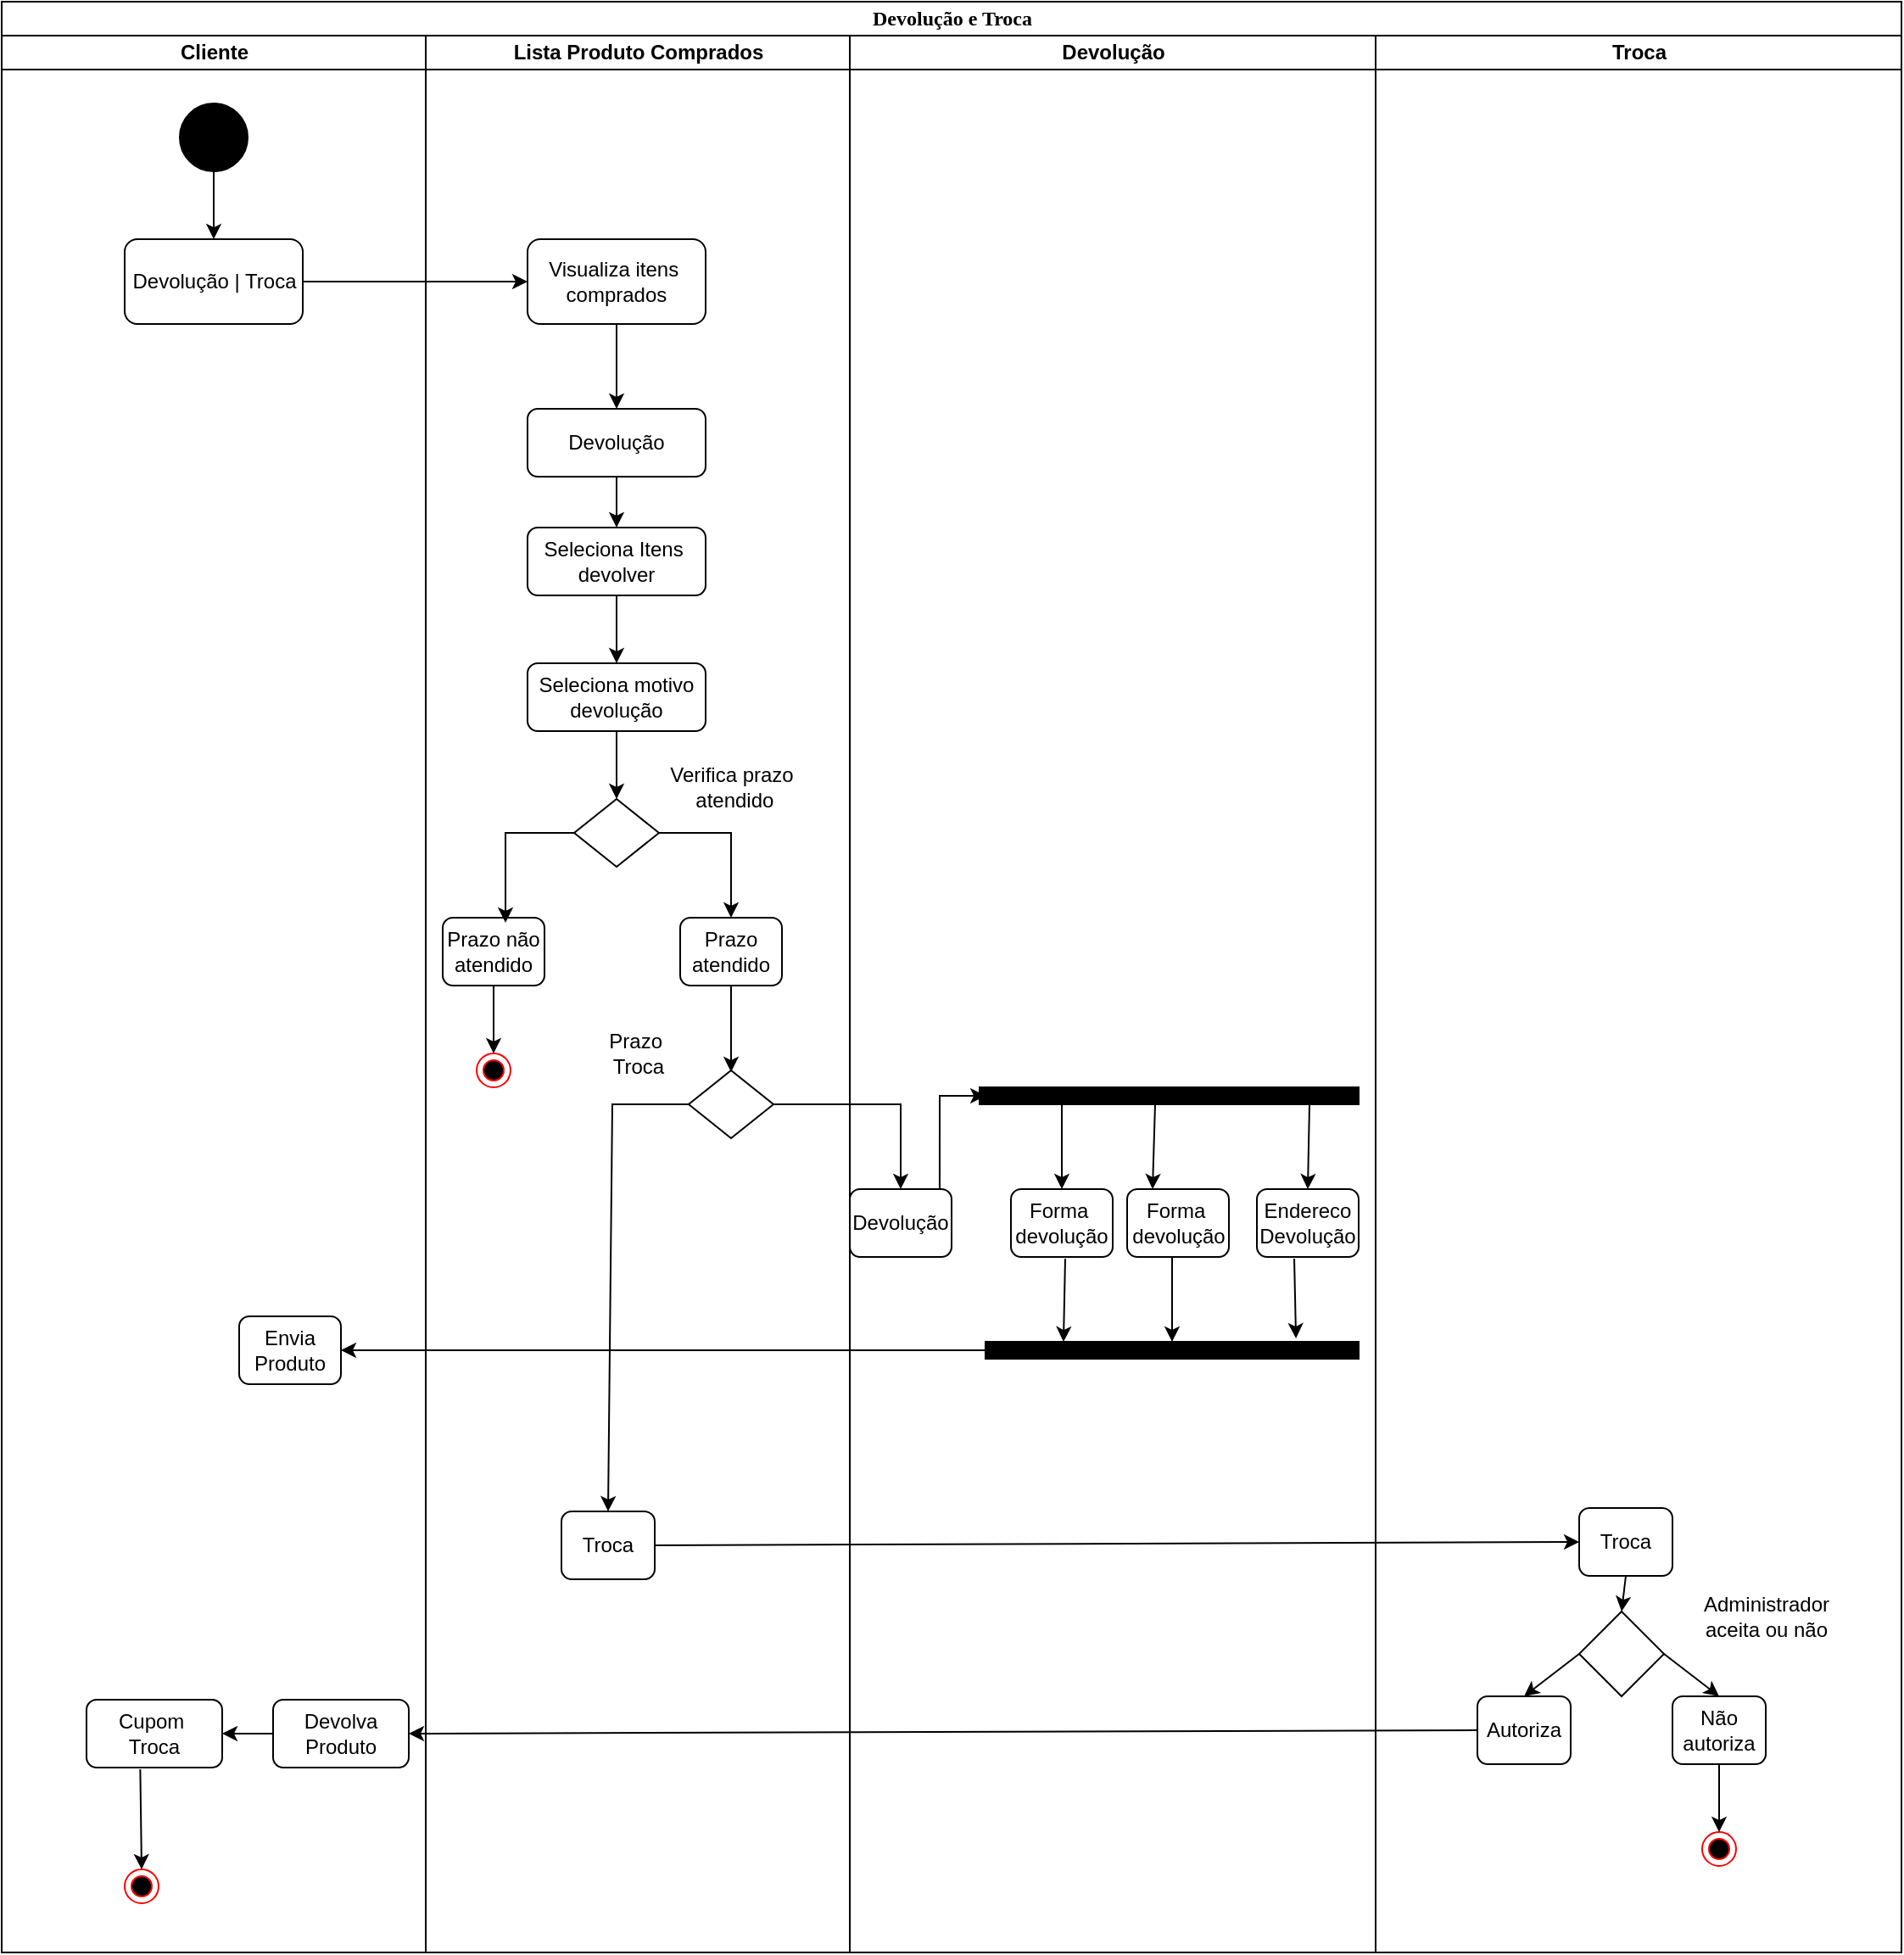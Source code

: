 <mxfile version="24.0.6" type="device">
  <diagram name="Page-1" id="0783ab3e-0a74-02c8-0abd-f7b4e66b4bec">
    <mxGraphModel dx="1185" dy="434" grid="1" gridSize="10" guides="1" tooltips="1" connect="1" arrows="1" fold="1" page="1" pageScale="1" pageWidth="850" pageHeight="1100" background="none" math="0" shadow="0">
      <root>
        <mxCell id="0" />
        <mxCell id="1" parent="0" />
        <mxCell id="1c1d494c118603dd-1" value="Devolução e Troca" style="swimlane;html=1;childLayout=stackLayout;startSize=20;rounded=0;shadow=0;comic=0;labelBackgroundColor=none;strokeWidth=1;fontFamily=Verdana;fontSize=12;align=center;" parent="1" vertex="1">
          <mxGeometry x="40" y="19" width="1120" height="1150" as="geometry" />
        </mxCell>
        <mxCell id="1c1d494c118603dd-2" value="Cliente" style="swimlane;html=1;startSize=20;" parent="1c1d494c118603dd-1" vertex="1">
          <mxGeometry y="20" width="250" height="1130" as="geometry" />
        </mxCell>
        <mxCell id="60571a20871a0731-4" value="" style="ellipse;whiteSpace=wrap;html=1;rounded=0;shadow=0;comic=0;labelBackgroundColor=none;strokeWidth=1;fillColor=#000000;fontFamily=Verdana;fontSize=12;align=center;" parent="1c1d494c118603dd-2" vertex="1">
          <mxGeometry x="105" y="40" width="40" height="40" as="geometry" />
        </mxCell>
        <mxCell id="VEcUwdjuasm5JPgcqeDc-2" value="Devolução | Troca" style="rounded=1;whiteSpace=wrap;html=1;" parent="1c1d494c118603dd-2" vertex="1">
          <mxGeometry x="72.5" y="120" width="105" height="50" as="geometry" />
        </mxCell>
        <mxCell id="VEcUwdjuasm5JPgcqeDc-3" value="" style="endArrow=classic;html=1;rounded=0;exitX=0.5;exitY=1;exitDx=0;exitDy=0;entryX=0.5;entryY=0;entryDx=0;entryDy=0;" parent="1c1d494c118603dd-2" source="60571a20871a0731-4" target="VEcUwdjuasm5JPgcqeDc-2" edge="1">
          <mxGeometry width="50" height="50" relative="1" as="geometry">
            <mxPoint x="360" y="150" as="sourcePoint" />
            <mxPoint x="410" y="100" as="targetPoint" />
          </mxGeometry>
        </mxCell>
        <mxCell id="VEcUwdjuasm5JPgcqeDc-54" value="&lt;div&gt;&lt;br&gt;&lt;/div&gt;Envia Produto&lt;div&gt;&lt;br&gt;&lt;/div&gt;" style="rounded=1;whiteSpace=wrap;html=1;" parent="1c1d494c118603dd-2" vertex="1">
          <mxGeometry x="140" y="755" width="60" height="40" as="geometry" />
        </mxCell>
        <mxCell id="VEcUwdjuasm5JPgcqeDc-94" value="Devolva Produto" style="rounded=1;whiteSpace=wrap;html=1;" parent="1c1d494c118603dd-2" vertex="1">
          <mxGeometry x="160" y="981" width="80" height="40" as="geometry" />
        </mxCell>
        <mxCell id="VEcUwdjuasm5JPgcqeDc-104" value="Cupom&amp;nbsp;&lt;div&gt;Troca&lt;/div&gt;" style="rounded=1;whiteSpace=wrap;html=1;" parent="1c1d494c118603dd-2" vertex="1">
          <mxGeometry x="50" y="981" width="80" height="40" as="geometry" />
        </mxCell>
        <mxCell id="VEcUwdjuasm5JPgcqeDc-105" value="" style="ellipse;html=1;shape=endState;fillColor=#000000;strokeColor=#ff0000;" parent="1c1d494c118603dd-2" vertex="1">
          <mxGeometry x="72.5" y="1081" width="20" height="20" as="geometry" />
        </mxCell>
        <mxCell id="VEcUwdjuasm5JPgcqeDc-106" value="" style="endArrow=classic;html=1;rounded=0;entryX=0.5;entryY=0;entryDx=0;entryDy=0;exitX=0.396;exitY=1.025;exitDx=0;exitDy=0;exitPerimeter=0;" parent="1c1d494c118603dd-2" source="VEcUwdjuasm5JPgcqeDc-104" target="VEcUwdjuasm5JPgcqeDc-105" edge="1">
          <mxGeometry width="50" height="50" relative="1" as="geometry">
            <mxPoint x="610" y="981" as="sourcePoint" />
            <mxPoint x="660" y="931" as="targetPoint" />
          </mxGeometry>
        </mxCell>
        <mxCell id="VEcUwdjuasm5JPgcqeDc-119" value="" style="endArrow=classic;html=1;rounded=0;entryX=1;entryY=0.5;entryDx=0;entryDy=0;exitX=0;exitY=0.5;exitDx=0;exitDy=0;" parent="1c1d494c118603dd-2" source="VEcUwdjuasm5JPgcqeDc-94" target="VEcUwdjuasm5JPgcqeDc-104" edge="1">
          <mxGeometry width="50" height="50" relative="1" as="geometry">
            <mxPoint x="530" y="891" as="sourcePoint" />
            <mxPoint x="580" y="841" as="targetPoint" />
          </mxGeometry>
        </mxCell>
        <mxCell id="1c1d494c118603dd-3" value="Lista Produto Comprados" style="swimlane;html=1;startSize=20;" parent="1c1d494c118603dd-1" vertex="1">
          <mxGeometry x="250" y="20" width="250" height="1130" as="geometry" />
        </mxCell>
        <mxCell id="VEcUwdjuasm5JPgcqeDc-8" value="Visualiza itens&amp;nbsp;&lt;div&gt;comprados&lt;/div&gt;" style="rounded=1;whiteSpace=wrap;html=1;" parent="1c1d494c118603dd-3" vertex="1">
          <mxGeometry x="60" y="120" width="105" height="50" as="geometry" />
        </mxCell>
        <mxCell id="VEcUwdjuasm5JPgcqeDc-10" value="Devolução" style="rounded=1;whiteSpace=wrap;html=1;" parent="1c1d494c118603dd-3" vertex="1">
          <mxGeometry x="60" y="220" width="105" height="40" as="geometry" />
        </mxCell>
        <mxCell id="VEcUwdjuasm5JPgcqeDc-11" value="" style="endArrow=classic;html=1;rounded=0;exitX=0.5;exitY=1;exitDx=0;exitDy=0;entryX=0.5;entryY=0;entryDx=0;entryDy=0;" parent="1c1d494c118603dd-3" source="VEcUwdjuasm5JPgcqeDc-8" target="VEcUwdjuasm5JPgcqeDc-10" edge="1">
          <mxGeometry width="50" height="50" relative="1" as="geometry">
            <mxPoint x="110" y="220" as="sourcePoint" />
            <mxPoint x="160" y="170" as="targetPoint" />
          </mxGeometry>
        </mxCell>
        <mxCell id="VEcUwdjuasm5JPgcqeDc-12" value="Seleciona Itens&amp;nbsp;&lt;div&gt;devolver&lt;/div&gt;" style="rounded=1;whiteSpace=wrap;html=1;" parent="1c1d494c118603dd-3" vertex="1">
          <mxGeometry x="60" y="290" width="105" height="40" as="geometry" />
        </mxCell>
        <mxCell id="VEcUwdjuasm5JPgcqeDc-14" value="" style="endArrow=classic;html=1;rounded=0;exitX=0.5;exitY=1;exitDx=0;exitDy=0;entryX=0.5;entryY=0;entryDx=0;entryDy=0;" parent="1c1d494c118603dd-3" source="VEcUwdjuasm5JPgcqeDc-10" target="VEcUwdjuasm5JPgcqeDc-12" edge="1">
          <mxGeometry width="50" height="50" relative="1" as="geometry">
            <mxPoint x="123" y="180" as="sourcePoint" />
            <mxPoint x="123" y="230" as="targetPoint" />
          </mxGeometry>
        </mxCell>
        <mxCell id="VEcUwdjuasm5JPgcqeDc-15" value="Seleciona motivo&lt;div&gt;devolução&lt;/div&gt;" style="rounded=1;whiteSpace=wrap;html=1;" parent="1c1d494c118603dd-3" vertex="1">
          <mxGeometry x="60" y="370" width="105" height="40" as="geometry" />
        </mxCell>
        <mxCell id="VEcUwdjuasm5JPgcqeDc-16" value="" style="endArrow=classic;html=1;rounded=0;entryX=0.5;entryY=0;entryDx=0;entryDy=0;exitX=0.5;exitY=1;exitDx=0;exitDy=0;" parent="1c1d494c118603dd-3" source="VEcUwdjuasm5JPgcqeDc-12" target="VEcUwdjuasm5JPgcqeDc-15" edge="1">
          <mxGeometry width="50" height="50" relative="1" as="geometry">
            <mxPoint x="110" y="340" as="sourcePoint" />
            <mxPoint x="160" y="290" as="targetPoint" />
          </mxGeometry>
        </mxCell>
        <mxCell id="VEcUwdjuasm5JPgcqeDc-17" value="" style="rhombus;whiteSpace=wrap;html=1;" parent="1c1d494c118603dd-3" vertex="1">
          <mxGeometry x="87.5" y="450" width="50" height="40" as="geometry" />
        </mxCell>
        <mxCell id="VEcUwdjuasm5JPgcqeDc-18" value="" style="endArrow=classic;html=1;rounded=0;exitX=0.5;exitY=1;exitDx=0;exitDy=0;entryX=0.5;entryY=0;entryDx=0;entryDy=0;" parent="1c1d494c118603dd-3" source="VEcUwdjuasm5JPgcqeDc-15" target="VEcUwdjuasm5JPgcqeDc-17" edge="1">
          <mxGeometry width="50" height="50" relative="1" as="geometry">
            <mxPoint x="110" y="340" as="sourcePoint" />
            <mxPoint x="160" y="290" as="targetPoint" />
          </mxGeometry>
        </mxCell>
        <mxCell id="VEcUwdjuasm5JPgcqeDc-20" value="Prazo atendido" style="rounded=1;whiteSpace=wrap;html=1;" parent="1c1d494c118603dd-3" vertex="1">
          <mxGeometry x="150" y="520" width="60" height="40" as="geometry" />
        </mxCell>
        <mxCell id="VEcUwdjuasm5JPgcqeDc-21" value="Prazo não atendido" style="rounded=1;whiteSpace=wrap;html=1;" parent="1c1d494c118603dd-3" vertex="1">
          <mxGeometry x="10" y="520" width="60" height="40" as="geometry" />
        </mxCell>
        <mxCell id="VEcUwdjuasm5JPgcqeDc-22" value="" style="endArrow=classic;html=1;rounded=0;entryX=0.5;entryY=0;entryDx=0;entryDy=0;exitX=1;exitY=0.5;exitDx=0;exitDy=0;" parent="1c1d494c118603dd-3" source="VEcUwdjuasm5JPgcqeDc-17" target="VEcUwdjuasm5JPgcqeDc-20" edge="1">
          <mxGeometry width="50" height="50" relative="1" as="geometry">
            <mxPoint x="110" y="520" as="sourcePoint" />
            <mxPoint x="160" y="470" as="targetPoint" />
            <Array as="points">
              <mxPoint x="180" y="470" />
            </Array>
          </mxGeometry>
        </mxCell>
        <mxCell id="VEcUwdjuasm5JPgcqeDc-23" value="" style="endArrow=classic;html=1;rounded=0;entryX=0.617;entryY=0.075;entryDx=0;entryDy=0;entryPerimeter=0;exitX=0;exitY=0.5;exitDx=0;exitDy=0;" parent="1c1d494c118603dd-3" source="VEcUwdjuasm5JPgcqeDc-17" target="VEcUwdjuasm5JPgcqeDc-21" edge="1">
          <mxGeometry width="50" height="50" relative="1" as="geometry">
            <mxPoint x="110" y="520" as="sourcePoint" />
            <mxPoint x="160" y="470" as="targetPoint" />
            <Array as="points">
              <mxPoint x="47" y="470" />
            </Array>
          </mxGeometry>
        </mxCell>
        <mxCell id="VEcUwdjuasm5JPgcqeDc-24" value="Verifica prazo&lt;div&gt;&amp;nbsp;atendido&lt;/div&gt;" style="text;html=1;align=center;verticalAlign=middle;resizable=0;points=[];autosize=1;strokeColor=none;fillColor=none;" parent="1c1d494c118603dd-3" vertex="1">
          <mxGeometry x="130" y="423" width="100" height="40" as="geometry" />
        </mxCell>
        <mxCell id="VEcUwdjuasm5JPgcqeDc-25" value="" style="ellipse;html=1;shape=endState;fillColor=#000000;strokeColor=#ff0000;" parent="1c1d494c118603dd-3" vertex="1">
          <mxGeometry x="30" y="600" width="20" height="20" as="geometry" />
        </mxCell>
        <mxCell id="VEcUwdjuasm5JPgcqeDc-26" value="" style="endArrow=classic;html=1;rounded=0;exitX=0.5;exitY=1;exitDx=0;exitDy=0;entryX=0.5;entryY=0;entryDx=0;entryDy=0;" parent="1c1d494c118603dd-3" source="VEcUwdjuasm5JPgcqeDc-21" target="VEcUwdjuasm5JPgcqeDc-25" edge="1">
          <mxGeometry width="50" height="50" relative="1" as="geometry">
            <mxPoint x="110" y="670" as="sourcePoint" />
            <mxPoint x="160" y="620" as="targetPoint" />
          </mxGeometry>
        </mxCell>
        <mxCell id="VEcUwdjuasm5JPgcqeDc-28" value="Troca" style="rounded=1;whiteSpace=wrap;html=1;" parent="1c1d494c118603dd-3" vertex="1">
          <mxGeometry x="80" y="870" width="55" height="40" as="geometry" />
        </mxCell>
        <mxCell id="VEcUwdjuasm5JPgcqeDc-30" value="" style="rhombus;whiteSpace=wrap;html=1;" parent="1c1d494c118603dd-3" vertex="1">
          <mxGeometry x="155" y="610" width="50" height="40" as="geometry" />
        </mxCell>
        <mxCell id="VEcUwdjuasm5JPgcqeDc-32" value="" style="endArrow=classic;html=1;rounded=0;entryX=0.5;entryY=0;entryDx=0;entryDy=0;exitX=0;exitY=0.5;exitDx=0;exitDy=0;" parent="1c1d494c118603dd-3" source="VEcUwdjuasm5JPgcqeDc-30" target="VEcUwdjuasm5JPgcqeDc-28" edge="1">
          <mxGeometry width="50" height="50" relative="1" as="geometry">
            <mxPoint x="150" y="580" as="sourcePoint" />
            <mxPoint x="200" y="530" as="targetPoint" />
            <Array as="points">
              <mxPoint x="110" y="630" />
            </Array>
          </mxGeometry>
        </mxCell>
        <mxCell id="VEcUwdjuasm5JPgcqeDc-56" value="Prazo&amp;nbsp;&lt;div&gt;Troca&lt;/div&gt;" style="text;html=1;align=center;verticalAlign=middle;resizable=0;points=[];autosize=1;strokeColor=none;fillColor=none;" parent="1c1d494c118603dd-3" vertex="1">
          <mxGeometry x="95" y="580" width="60" height="40" as="geometry" />
        </mxCell>
        <mxCell id="1c1d494c118603dd-4" value="Devolução" style="swimlane;html=1;startSize=20;" parent="1c1d494c118603dd-1" vertex="1">
          <mxGeometry x="500" y="20" width="310" height="1130" as="geometry" />
        </mxCell>
        <mxCell id="VEcUwdjuasm5JPgcqeDc-29" value="Devolução" style="rounded=1;whiteSpace=wrap;html=1;" parent="1c1d494c118603dd-4" vertex="1">
          <mxGeometry y="680" width="60" height="40" as="geometry" />
        </mxCell>
        <mxCell id="VEcUwdjuasm5JPgcqeDc-34" value="" style="endArrow=classic;html=1;rounded=0;exitX=0.883;exitY=0;exitDx=0;exitDy=0;exitPerimeter=0;entryX=0.016;entryY=0.5;entryDx=0;entryDy=0;entryPerimeter=0;" parent="1c1d494c118603dd-4" source="VEcUwdjuasm5JPgcqeDc-29" target="VEcUwdjuasm5JPgcqeDc-40" edge="1">
          <mxGeometry width="50" height="50" relative="1" as="geometry">
            <mxPoint x="-100" y="700" as="sourcePoint" />
            <mxPoint x="70" y="620" as="targetPoint" />
            <Array as="points">
              <mxPoint x="53" y="625" />
            </Array>
          </mxGeometry>
        </mxCell>
        <mxCell id="VEcUwdjuasm5JPgcqeDc-37" value="&lt;div&gt;&lt;br&gt;&lt;/div&gt;Forma&amp;nbsp;&lt;div&gt;devolução&lt;/div&gt;&lt;div&gt;&lt;br&gt;&lt;/div&gt;" style="rounded=1;whiteSpace=wrap;html=1;" parent="1c1d494c118603dd-4" vertex="1">
          <mxGeometry x="95" y="680" width="60" height="40" as="geometry" />
        </mxCell>
        <mxCell id="VEcUwdjuasm5JPgcqeDc-40" value="" style="whiteSpace=wrap;html=1;rounded=0;shadow=0;comic=0;labelBackgroundColor=none;strokeWidth=1;fillColor=#000000;fontFamily=Verdana;fontSize=12;align=center;rotation=0;" parent="1c1d494c118603dd-4" vertex="1">
          <mxGeometry x="76.5" y="620" width="223.5" height="10" as="geometry" />
        </mxCell>
        <mxCell id="VEcUwdjuasm5JPgcqeDc-41" value="" style="whiteSpace=wrap;html=1;rounded=0;shadow=0;comic=0;labelBackgroundColor=none;strokeWidth=1;fillColor=#000000;fontFamily=Verdana;fontSize=12;align=center;rotation=0;" parent="1c1d494c118603dd-4" vertex="1">
          <mxGeometry x="80" y="770" width="220" height="10" as="geometry" />
        </mxCell>
        <mxCell id="VEcUwdjuasm5JPgcqeDc-42" value="&lt;div&gt;&lt;br&gt;&lt;/div&gt;Forma&amp;nbsp;&lt;div&gt;devolução&lt;/div&gt;&lt;div&gt;&lt;br&gt;&lt;/div&gt;" style="rounded=1;whiteSpace=wrap;html=1;" parent="1c1d494c118603dd-4" vertex="1">
          <mxGeometry x="163.5" y="680" width="60" height="40" as="geometry" />
        </mxCell>
        <mxCell id="VEcUwdjuasm5JPgcqeDc-44" value="&lt;div&gt;Endereco&lt;/div&gt;&lt;div&gt;Devolução&lt;/div&gt;" style="rounded=1;whiteSpace=wrap;html=1;" parent="1c1d494c118603dd-4" vertex="1">
          <mxGeometry x="240" y="680" width="60" height="40" as="geometry" />
        </mxCell>
        <mxCell id="VEcUwdjuasm5JPgcqeDc-48" value="" style="endArrow=classic;html=1;rounded=0;exitX=0.217;exitY=0.9;exitDx=0;exitDy=0;entryX=0.5;entryY=0;entryDx=0;entryDy=0;exitPerimeter=0;" parent="1c1d494c118603dd-4" source="VEcUwdjuasm5JPgcqeDc-40" target="VEcUwdjuasm5JPgcqeDc-37" edge="1">
          <mxGeometry width="50" height="50" relative="1" as="geometry">
            <mxPoint x="-60" y="570" as="sourcePoint" />
            <mxPoint x="-60" y="620" as="targetPoint" />
          </mxGeometry>
        </mxCell>
        <mxCell id="VEcUwdjuasm5JPgcqeDc-50" value="" style="endArrow=classic;html=1;rounded=0;entryX=0.25;entryY=0;entryDx=0;entryDy=0;" parent="1c1d494c118603dd-4" target="VEcUwdjuasm5JPgcqeDc-42" edge="1">
          <mxGeometry width="50" height="50" relative="1" as="geometry">
            <mxPoint x="180" y="630" as="sourcePoint" />
            <mxPoint x="180" y="670" as="targetPoint" />
          </mxGeometry>
        </mxCell>
        <mxCell id="VEcUwdjuasm5JPgcqeDc-51" value="" style="endArrow=classic;html=1;rounded=0;entryX=0.5;entryY=0;entryDx=0;entryDy=0;entryPerimeter=0;" parent="1c1d494c118603dd-4" target="VEcUwdjuasm5JPgcqeDc-41" edge="1">
          <mxGeometry width="50" height="50" relative="1" as="geometry">
            <mxPoint x="190" y="720" as="sourcePoint" />
            <mxPoint x="190" y="750" as="targetPoint" />
          </mxGeometry>
        </mxCell>
        <mxCell id="VEcUwdjuasm5JPgcqeDc-52" value="" style="endArrow=classic;html=1;rounded=0;entryX=0.25;entryY=0;entryDx=0;entryDy=0;" parent="1c1d494c118603dd-4" edge="1">
          <mxGeometry width="50" height="50" relative="1" as="geometry">
            <mxPoint x="271" y="630" as="sourcePoint" />
            <mxPoint x="270" y="680" as="targetPoint" />
          </mxGeometry>
        </mxCell>
        <mxCell id="VEcUwdjuasm5JPgcqeDc-53" value="" style="endArrow=classic;html=1;rounded=0;entryX=0.832;entryY=-0.2;entryDx=0;entryDy=0;entryPerimeter=0;exitX=0.367;exitY=1.025;exitDx=0;exitDy=0;exitPerimeter=0;" parent="1c1d494c118603dd-4" source="VEcUwdjuasm5JPgcqeDc-44" target="VEcUwdjuasm5JPgcqeDc-41" edge="1">
          <mxGeometry width="50" height="50" relative="1" as="geometry">
            <mxPoint x="281" y="640" as="sourcePoint" />
            <mxPoint x="280" y="690" as="targetPoint" />
          </mxGeometry>
        </mxCell>
        <mxCell id="VEcUwdjuasm5JPgcqeDc-9" value="" style="endArrow=classic;html=1;rounded=0;exitX=1;exitY=0.5;exitDx=0;exitDy=0;entryX=0;entryY=0.5;entryDx=0;entryDy=0;" parent="1c1d494c118603dd-1" source="VEcUwdjuasm5JPgcqeDc-2" target="VEcUwdjuasm5JPgcqeDc-8" edge="1">
          <mxGeometry width="50" height="50" relative="1" as="geometry">
            <mxPoint x="360" y="120" as="sourcePoint" />
            <mxPoint x="410" y="70" as="targetPoint" />
          </mxGeometry>
        </mxCell>
        <mxCell id="VEcUwdjuasm5JPgcqeDc-31" value="" style="endArrow=classic;html=1;rounded=0;entryX=0.5;entryY=0;entryDx=0;entryDy=0;exitX=1;exitY=0.5;exitDx=0;exitDy=0;" parent="1c1d494c118603dd-1" source="VEcUwdjuasm5JPgcqeDc-30" target="VEcUwdjuasm5JPgcqeDc-29" edge="1">
          <mxGeometry width="50" height="50" relative="1" as="geometry">
            <mxPoint x="400" y="600" as="sourcePoint" />
            <mxPoint x="450" y="550" as="targetPoint" />
            <Array as="points">
              <mxPoint x="530" y="650" />
            </Array>
          </mxGeometry>
        </mxCell>
        <mxCell id="VEcUwdjuasm5JPgcqeDc-55" value="" style="endArrow=classic;html=1;rounded=0;exitX=0;exitY=0.5;exitDx=0;exitDy=0;entryX=1;entryY=0.5;entryDx=0;entryDy=0;" parent="1c1d494c118603dd-1" source="VEcUwdjuasm5JPgcqeDc-41" target="VEcUwdjuasm5JPgcqeDc-54" edge="1">
          <mxGeometry width="50" height="50" relative="1" as="geometry">
            <mxPoint x="440" y="590" as="sourcePoint" />
            <mxPoint x="440" y="640" as="targetPoint" />
          </mxGeometry>
        </mxCell>
        <mxCell id="VEcUwdjuasm5JPgcqeDc-84" value="" style="endArrow=classic;html=1;rounded=0;entryX=0;entryY=0.5;entryDx=0;entryDy=0;exitX=1;exitY=0.5;exitDx=0;exitDy=0;" parent="1c1d494c118603dd-1" source="VEcUwdjuasm5JPgcqeDc-28" target="VEcUwdjuasm5JPgcqeDc-83" edge="1">
          <mxGeometry width="50" height="50" relative="1" as="geometry">
            <mxPoint x="610" y="861" as="sourcePoint" />
            <mxPoint x="660" y="811" as="targetPoint" />
          </mxGeometry>
        </mxCell>
        <mxCell id="VEcUwdjuasm5JPgcqeDc-95" value="" style="endArrow=classic;html=1;rounded=0;entryX=1;entryY=0.5;entryDx=0;entryDy=0;exitX=0;exitY=0.5;exitDx=0;exitDy=0;" parent="1c1d494c118603dd-1" source="VEcUwdjuasm5JPgcqeDc-85" target="VEcUwdjuasm5JPgcqeDc-94" edge="1">
          <mxGeometry width="50" height="50" relative="1" as="geometry">
            <mxPoint x="610" y="1121" as="sourcePoint" />
            <mxPoint x="660" y="1071" as="targetPoint" />
          </mxGeometry>
        </mxCell>
        <mxCell id="VEcUwdjuasm5JPgcqeDc-70" value="Troca" style="swimlane;html=1;startSize=20;" parent="1c1d494c118603dd-1" vertex="1">
          <mxGeometry x="810" y="20" width="310" height="1130" as="geometry" />
        </mxCell>
        <mxCell id="VEcUwdjuasm5JPgcqeDc-83" value="Troca" style="rounded=1;whiteSpace=wrap;html=1;" parent="VEcUwdjuasm5JPgcqeDc-70" vertex="1">
          <mxGeometry x="120" y="868" width="55" height="40" as="geometry" />
        </mxCell>
        <mxCell id="VEcUwdjuasm5JPgcqeDc-85" value="Autoriza" style="rounded=1;whiteSpace=wrap;html=1;" parent="VEcUwdjuasm5JPgcqeDc-70" vertex="1">
          <mxGeometry x="60" y="979" width="55" height="40" as="geometry" />
        </mxCell>
        <mxCell id="VEcUwdjuasm5JPgcqeDc-86" value="Não autoriza" style="rounded=1;whiteSpace=wrap;html=1;" parent="VEcUwdjuasm5JPgcqeDc-70" vertex="1">
          <mxGeometry x="175" y="979" width="55" height="40" as="geometry" />
        </mxCell>
        <mxCell id="VEcUwdjuasm5JPgcqeDc-87" value="" style="rhombus;whiteSpace=wrap;html=1;" parent="VEcUwdjuasm5JPgcqeDc-70" vertex="1">
          <mxGeometry x="120" y="929" width="50" height="50" as="geometry" />
        </mxCell>
        <mxCell id="VEcUwdjuasm5JPgcqeDc-88" value="" style="endArrow=classic;html=1;rounded=0;entryX=0.5;entryY=0;entryDx=0;entryDy=0;exitX=0;exitY=0.5;exitDx=0;exitDy=0;" parent="VEcUwdjuasm5JPgcqeDc-70" source="VEcUwdjuasm5JPgcqeDc-87" target="VEcUwdjuasm5JPgcqeDc-85" edge="1">
          <mxGeometry width="50" height="50" relative="1" as="geometry">
            <mxPoint x="-200" y="939" as="sourcePoint" />
            <mxPoint x="-150" y="889" as="targetPoint" />
          </mxGeometry>
        </mxCell>
        <mxCell id="VEcUwdjuasm5JPgcqeDc-89" value="" style="endArrow=classic;html=1;rounded=0;entryX=0.5;entryY=0;entryDx=0;entryDy=0;exitX=1;exitY=0.5;exitDx=0;exitDy=0;" parent="VEcUwdjuasm5JPgcqeDc-70" source="VEcUwdjuasm5JPgcqeDc-87" target="VEcUwdjuasm5JPgcqeDc-86" edge="1">
          <mxGeometry width="50" height="50" relative="1" as="geometry">
            <mxPoint x="-200" y="939" as="sourcePoint" />
            <mxPoint x="-150" y="889" as="targetPoint" />
          </mxGeometry>
        </mxCell>
        <mxCell id="VEcUwdjuasm5JPgcqeDc-90" value="" style="endArrow=classic;html=1;rounded=0;entryX=0.5;entryY=0;entryDx=0;entryDy=0;exitX=0.5;exitY=1;exitDx=0;exitDy=0;" parent="VEcUwdjuasm5JPgcqeDc-70" source="VEcUwdjuasm5JPgcqeDc-83" target="VEcUwdjuasm5JPgcqeDc-87" edge="1">
          <mxGeometry width="50" height="50" relative="1" as="geometry">
            <mxPoint x="-200" y="939" as="sourcePoint" />
            <mxPoint x="-150" y="889" as="targetPoint" />
          </mxGeometry>
        </mxCell>
        <mxCell id="VEcUwdjuasm5JPgcqeDc-91" value="" style="ellipse;html=1;shape=endState;fillColor=#000000;strokeColor=#ff0000;" parent="VEcUwdjuasm5JPgcqeDc-70" vertex="1">
          <mxGeometry x="192.5" y="1059" width="20" height="20" as="geometry" />
        </mxCell>
        <mxCell id="VEcUwdjuasm5JPgcqeDc-93" value="" style="endArrow=classic;html=1;rounded=0;entryX=0.5;entryY=0;entryDx=0;entryDy=0;exitX=0.5;exitY=1;exitDx=0;exitDy=0;" parent="VEcUwdjuasm5JPgcqeDc-70" source="VEcUwdjuasm5JPgcqeDc-86" target="VEcUwdjuasm5JPgcqeDc-91" edge="1">
          <mxGeometry width="50" height="50" relative="1" as="geometry">
            <mxPoint x="-200" y="1099" as="sourcePoint" />
            <mxPoint x="-150" y="1049" as="targetPoint" />
          </mxGeometry>
        </mxCell>
        <mxCell id="VEcUwdjuasm5JPgcqeDc-107" value="Administrador&lt;div&gt;aceita ou não&lt;/div&gt;" style="text;html=1;align=center;verticalAlign=middle;resizable=0;points=[];autosize=1;strokeColor=none;fillColor=none;" parent="VEcUwdjuasm5JPgcqeDc-70" vertex="1">
          <mxGeometry x="180" y="912" width="100" height="40" as="geometry" />
        </mxCell>
        <mxCell id="VEcUwdjuasm5JPgcqeDc-27" value="" style="endArrow=classic;html=1;rounded=0;exitX=0.5;exitY=1;exitDx=0;exitDy=0;" parent="1" source="VEcUwdjuasm5JPgcqeDc-20" edge="1">
          <mxGeometry width="50" height="50" relative="1" as="geometry">
            <mxPoint x="400" y="710" as="sourcePoint" />
            <mxPoint x="470" y="650" as="targetPoint" />
          </mxGeometry>
        </mxCell>
        <mxCell id="VEcUwdjuasm5JPgcqeDc-49" value="" style="endArrow=classic;html=1;rounded=0;entryX=0.209;entryY=0;entryDx=0;entryDy=0;entryPerimeter=0;" parent="1" target="VEcUwdjuasm5JPgcqeDc-41" edge="1">
          <mxGeometry width="50" height="50" relative="1" as="geometry">
            <mxPoint x="667" y="760" as="sourcePoint" />
            <mxPoint x="667" y="790" as="targetPoint" />
          </mxGeometry>
        </mxCell>
      </root>
    </mxGraphModel>
  </diagram>
</mxfile>

